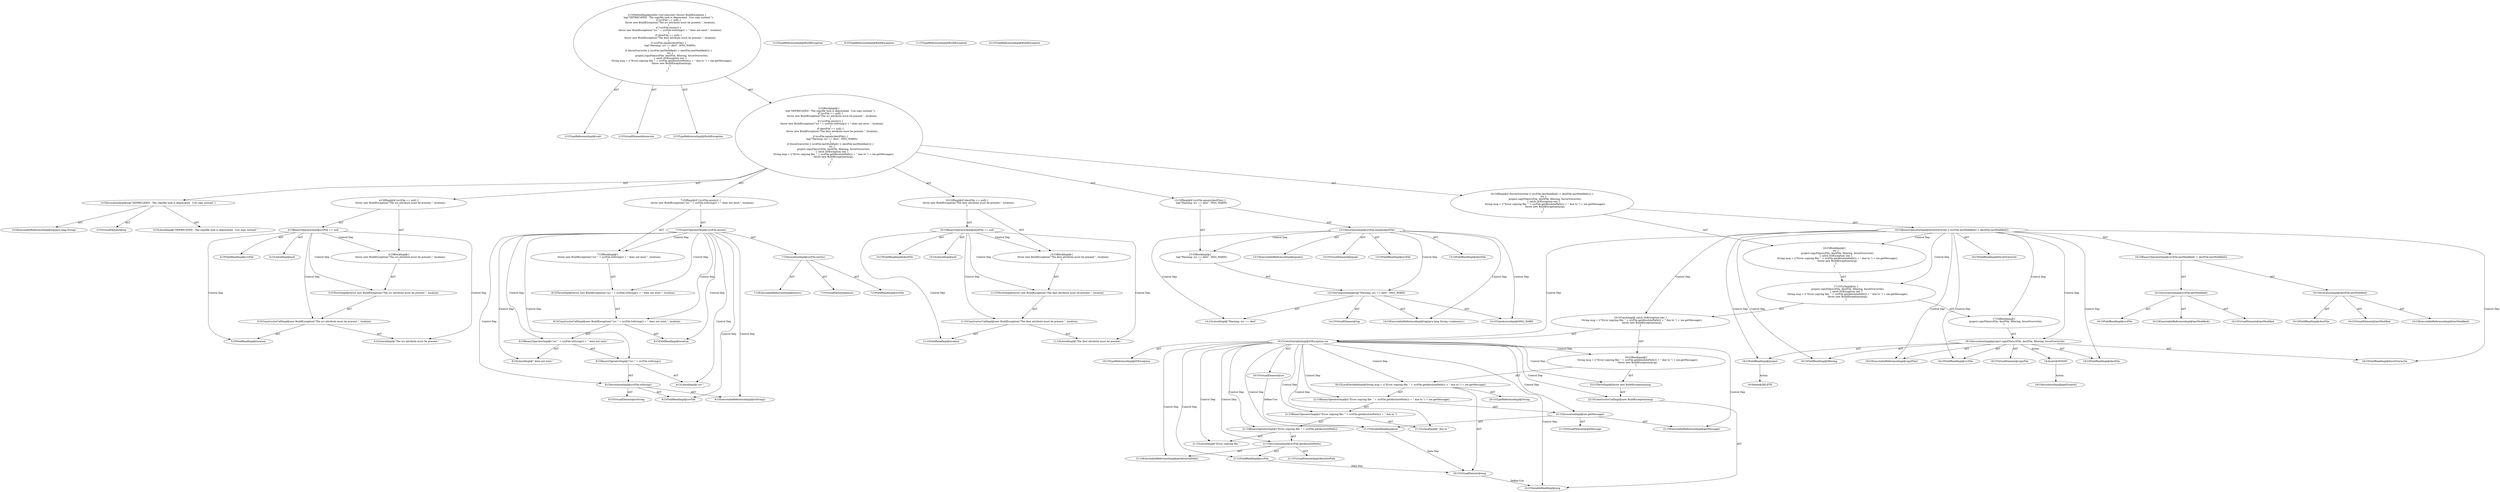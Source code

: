 digraph "execute#?" {
0 [label="2:CtTypeReferenceImpl@void" shape=ellipse]
1 [label="2:CtVirtualElement@execute" shape=ellipse]
2 [label="2:CtTypeReferenceImpl@BuildException" shape=ellipse]
3 [label="3:CtExecutableReferenceImpl@log(java.lang.String)" shape=ellipse]
4 [label="3:CtVirtualElement@log" shape=ellipse]
5 [label="3:CtLiteralImpl@\"DEPRECATED - The copyfile task is deprecated.  Use copy instead.\"" shape=ellipse]
6 [label="3:CtInvocationImpl@log(\"DEPRECATED - The copyfile task is deprecated.  Use copy instead.\")" shape=ellipse]
7 [label="4:CtFieldReadImpl@srcFile" shape=ellipse]
8 [label="4:CtLiteralImpl@null" shape=ellipse]
9 [label="4:CtBinaryOperatorImpl@srcFile == null" shape=ellipse]
10 [label="5:CtTypeReferenceImpl@BuildException" shape=ellipse]
11 [label="5:CtLiteralImpl@\"The src attribute must be present.\"" shape=ellipse]
12 [label="5:CtFieldReadImpl@location" shape=ellipse]
13 [label="5:CtConstructorCallImpl@new BuildException(\"The src attribute must be present.\", location)" shape=ellipse]
14 [label="5:CtThrowImpl@throw new BuildException(\"The src attribute must be present.\", location)" shape=ellipse]
15 [label="4:CtBlockImpl@\{
    throw new BuildException(\"The src attribute must be present.\", location);
\}" shape=ellipse]
16 [label="4:CtIfImpl@if (srcFile == null) \{
    throw new BuildException(\"The src attribute must be present.\", location);
\}" shape=ellipse]
17 [label="7:CtExecutableReferenceImpl@exists()" shape=ellipse]
18 [label="7:CtVirtualElement@exists" shape=ellipse]
19 [label="7:CtFieldReadImpl@srcFile" shape=ellipse]
20 [label="7:CtInvocationImpl@srcFile.exists()" shape=ellipse]
21 [label="7:CtUnaryOperatorImpl@!srcFile.exists()" shape=ellipse]
22 [label="8:CtTypeReferenceImpl@BuildException" shape=ellipse]
23 [label="8:CtLiteralImpl@\"src \"" shape=ellipse]
24 [label="8:CtExecutableReferenceImpl@toString()" shape=ellipse]
25 [label="8:CtVirtualElement@toString" shape=ellipse]
26 [label="8:CtFieldReadImpl@srcFile" shape=ellipse]
27 [label="8:CtInvocationImpl@srcFile.toString()" shape=ellipse]
28 [label="8:CtBinaryOperatorImpl@(\"src \" + srcFile.toString())" shape=ellipse]
29 [label="8:CtLiteralImpl@\" does not exist.\"" shape=ellipse]
30 [label="8:CtBinaryOperatorImpl@(\"src \" + srcFile.toString()) + \" does not exist.\"" shape=ellipse]
31 [label="8:CtFieldReadImpl@location" shape=ellipse]
32 [label="8:CtConstructorCallImpl@new BuildException((\"src \" + srcFile.toString()) + \" does not exist.\", location)" shape=ellipse]
33 [label="8:CtThrowImpl@throw new BuildException((\"src \" + srcFile.toString()) + \" does not exist.\", location)" shape=ellipse]
34 [label="7:CtBlockImpl@\{
    throw new BuildException((\"src \" + srcFile.toString()) + \" does not exist.\", location);
\}" shape=ellipse]
35 [label="7:CtIfImpl@if (!srcFile.exists()) \{
    throw new BuildException((\"src \" + srcFile.toString()) + \" does not exist.\", location);
\}" shape=ellipse]
36 [label="10:CtFieldReadImpl@destFile" shape=ellipse]
37 [label="10:CtLiteralImpl@null" shape=ellipse]
38 [label="10:CtBinaryOperatorImpl@destFile == null" shape=ellipse]
39 [label="11:CtTypeReferenceImpl@BuildException" shape=ellipse]
40 [label="11:CtLiteralImpl@\"The dest attribute must be present.\"" shape=ellipse]
41 [label="11:CtFieldReadImpl@location" shape=ellipse]
42 [label="11:CtConstructorCallImpl@new BuildException(\"The dest attribute must be present.\", location)" shape=ellipse]
43 [label="11:CtThrowImpl@throw new BuildException(\"The dest attribute must be present.\", location)" shape=ellipse]
44 [label="10:CtBlockImpl@\{
    throw new BuildException(\"The dest attribute must be present.\", location);
\}" shape=ellipse]
45 [label="10:CtIfImpl@if (destFile == null) \{
    throw new BuildException(\"The dest attribute must be present.\", location);
\}" shape=ellipse]
46 [label="13:CtExecutableReferenceImpl@equals()" shape=ellipse]
47 [label="13:CtVirtualElement@equals" shape=ellipse]
48 [label="13:CtFieldReadImpl@srcFile" shape=ellipse]
49 [label="13:CtFieldReadImpl@destFile" shape=ellipse]
50 [label="13:CtInvocationImpl@srcFile.equals(destFile)" shape=ellipse]
51 [label="14:CtExecutableReferenceImpl@log(java.lang.String,<unknown>)" shape=ellipse]
52 [label="14:CtVirtualElement@log" shape=ellipse]
53 [label="14:CtLiteralImpl@\"Warning: src == dest\"" shape=ellipse]
54 [label="14:CtTypeAccessImpl@MSG_WARN" shape=ellipse]
55 [label="14:CtInvocationImpl@log(\"Warning: src == dest\", MSG_WARN)" shape=ellipse]
56 [label="13:CtBlockImpl@\{
    log(\"Warning: src == dest\", MSG_WARN);
\}" shape=ellipse]
57 [label="13:CtIfImpl@if (srcFile.equals(destFile)) \{
    log(\"Warning: src == dest\", MSG_WARN);
\}" shape=ellipse]
58 [label="16:CtFieldReadImpl@forceOverwrite" shape=ellipse]
59 [label="16:CtExecutableReferenceImpl@lastModified()" shape=ellipse]
60 [label="16:CtVirtualElement@lastModified" shape=ellipse]
61 [label="16:CtFieldReadImpl@srcFile" shape=ellipse]
62 [label="16:CtInvocationImpl@srcFile.lastModified()" shape=ellipse]
63 [label="16:CtExecutableReferenceImpl@lastModified()" shape=ellipse]
64 [label="16:CtVirtualElement@lastModified" shape=ellipse]
65 [label="16:CtFieldReadImpl@destFile" shape=ellipse]
66 [label="16:CtInvocationImpl@destFile.lastModified()" shape=ellipse]
67 [label="16:CtBinaryOperatorImpl@(srcFile.lastModified() > destFile.lastModified())" shape=ellipse]
68 [label="16:CtBinaryOperatorImpl@forceOverwrite || (srcFile.lastModified() > destFile.lastModified())" shape=ellipse]
69 [label="18:CtExecutableReferenceImpl@copyFile()" shape=ellipse]
70 [label="18:CtVirtualElement@copyFile" shape=ellipse]
71 [label="18:CtFieldReadImpl@project" shape=ellipse]
72 [label="18:CtFieldReadImpl@srcFile" shape=ellipse]
73 [label="18:CtFieldReadImpl@destFile" shape=ellipse]
74 [label="18:CtFieldReadImpl@filtering" shape=ellipse]
75 [label="18:CtFieldReadImpl@forceOverwrite" shape=ellipse]
76 [label="18:CtInvocationImpl@project.copyFile(srcFile, destFile, filtering, forceOverwrite)" shape=ellipse]
77 [label="17:CtBlockImpl@\{
    project.copyFile(srcFile, destFile, filtering, forceOverwrite);
\}" shape=ellipse]
78 [label="19:CtVirtualElement@ioe" shape=ellipse]
79 [label="19:CtTypeReferenceImpl@IOException" shape=ellipse]
80 [label="19:CtCatchVariableImpl@IOException ioe" shape=ellipse]
81 [label="20:CtTypeReferenceImpl@String" shape=ellipse]
82 [label="21:CtLiteralImpl@\"Error copying file: \"" shape=ellipse]
83 [label="21:CtExecutableReferenceImpl@getAbsolutePath()" shape=ellipse]
84 [label="21:CtVirtualElement@getAbsolutePath" shape=ellipse]
85 [label="21:CtFieldReadImpl@srcFile" shape=ellipse]
86 [label="21:CtInvocationImpl@srcFile.getAbsolutePath()" shape=ellipse]
87 [label="21:CtBinaryOperatorImpl@(\"Error copying file: \" + srcFile.getAbsolutePath())" shape=ellipse]
88 [label="21:CtLiteralImpl@\" due to \"" shape=ellipse]
89 [label="21:CtBinaryOperatorImpl@((\"Error copying file: \" + srcFile.getAbsolutePath()) + \" due to \")" shape=ellipse]
90 [label="21:CtExecutableReferenceImpl@getMessage()" shape=ellipse]
91 [label="21:CtVirtualElement@getMessage" shape=ellipse]
92 [label="21:CtVariableReadImpl@ioe" shape=ellipse]
93 [label="21:CtInvocationImpl@ioe.getMessage()" shape=ellipse]
94 [label="21:CtBinaryOperatorImpl@((\"Error copying file: \" + srcFile.getAbsolutePath()) + \" due to \") + ioe.getMessage()" shape=ellipse]
95 [label="20:CtVirtualElement@msg" shape=ellipse]
96 [label="20:CtLocalVariableImpl@String msg = ((\"Error copying file: \" + srcFile.getAbsolutePath()) + \" due to \") + ioe.getMessage()" shape=ellipse]
97 [label="22:CtTypeReferenceImpl@BuildException" shape=ellipse]
98 [label="22:CtVariableReadImpl@msg" shape=ellipse]
99 [label="22:CtConstructorCallImpl@new BuildException(msg)" shape=ellipse]
100 [label="22:CtThrowImpl@throw new BuildException(msg)" shape=ellipse]
101 [label="19:CtBlockImpl@\{
    String msg = ((\"Error copying file: \" + srcFile.getAbsolutePath()) + \" due to \") + ioe.getMessage();
    throw new BuildException(msg);
\}" shape=ellipse]
102 [label="19:CtCatchImpl@ catch (IOException ioe) \{
    String msg = ((\"Error copying file: \" + srcFile.getAbsolutePath()) + \" due to \") + ioe.getMessage();
    throw new BuildException(msg);
\}" shape=ellipse]
103 [label="17:CtTryImpl@try \{
    project.copyFile(srcFile, destFile, filtering, forceOverwrite);
\} catch (IOException ioe) \{
    String msg = ((\"Error copying file: \" + srcFile.getAbsolutePath()) + \" due to \") + ioe.getMessage();
    throw new BuildException(msg);
\}" shape=ellipse]
104 [label="16:CtBlockImpl@\{
    try \{
        project.copyFile(srcFile, destFile, filtering, forceOverwrite);
    \} catch (IOException ioe) \{
        String msg = ((\"Error copying file: \" + srcFile.getAbsolutePath()) + \" due to \") + ioe.getMessage();
        throw new BuildException(msg);
    \}
\}" shape=ellipse]
105 [label="16:CtIfImpl@if (forceOverwrite || (srcFile.lastModified() > destFile.lastModified())) \{
    try \{
        project.copyFile(srcFile, destFile, filtering, forceOverwrite);
    \} catch (IOException ioe) \{
        String msg = ((\"Error copying file: \" + srcFile.getAbsolutePath()) + \" due to \") + ioe.getMessage();
        throw new BuildException(msg);
    \}
\}" shape=ellipse]
106 [label="2:CtBlockImpl@\{
    log(\"DEPRECATED - The copyfile task is deprecated.  Use copy instead.\");
    if (srcFile == null) \{
        throw new BuildException(\"The src attribute must be present.\", location);
    \}
    if (!srcFile.exists()) \{
        throw new BuildException((\"src \" + srcFile.toString()) + \" does not exist.\", location);
    \}
    if (destFile == null) \{
        throw new BuildException(\"The dest attribute must be present.\", location);
    \}
    if (srcFile.equals(destFile)) \{
        log(\"Warning: src == dest\", MSG_WARN);
    \}
    if (forceOverwrite || (srcFile.lastModified() > destFile.lastModified())) \{
        try \{
            project.copyFile(srcFile, destFile, filtering, forceOverwrite);
        \} catch (IOException ioe) \{
            String msg = ((\"Error copying file: \" + srcFile.getAbsolutePath()) + \" due to \") + ioe.getMessage();
            throw new BuildException(msg);
        \}
    \}
\}" shape=ellipse]
107 [label="2:CtMethodImpl@public void execute() throws BuildException \{
    log(\"DEPRECATED - The copyfile task is deprecated.  Use copy instead.\");
    if (srcFile == null) \{
        throw new BuildException(\"The src attribute must be present.\", location);
    \}
    if (!srcFile.exists()) \{
        throw new BuildException((\"src \" + srcFile.toString()) + \" does not exist.\", location);
    \}
    if (destFile == null) \{
        throw new BuildException(\"The dest attribute must be present.\", location);
    \}
    if (srcFile.equals(destFile)) \{
        log(\"Warning: src == dest\", MSG_WARN);
    \}
    if (forceOverwrite || (srcFile.lastModified() > destFile.lastModified())) \{
        try \{
            project.copyFile(srcFile, destFile, filtering, forceOverwrite);
        \} catch (IOException ioe) \{
            String msg = ((\"Error copying file: \" + srcFile.getAbsolutePath()) + \" due to \") + ioe.getMessage();
            throw new BuildException(msg);
        \}
    \}
\}" shape=ellipse]
108 [label="18:Delete@DELETE" shape=ellipse]
109 [label="18:Insert@INSERT" shape=ellipse]
110 [label="18:CtInvocationImpl@getProject()" shape=ellipse]
6 -> 4 [label="AST"];
6 -> 3 [label="AST"];
6 -> 5 [label="AST"];
9 -> 7 [label="AST"];
9 -> 8 [label="AST"];
9 -> 15 [label="Control Dep"];
9 -> 14 [label="Control Dep"];
9 -> 13 [label="Control Dep"];
9 -> 11 [label="Control Dep"];
9 -> 12 [label="Control Dep"];
13 -> 11 [label="AST"];
13 -> 12 [label="AST"];
14 -> 13 [label="AST"];
15 -> 14 [label="AST"];
16 -> 9 [label="AST"];
16 -> 15 [label="AST"];
20 -> 18 [label="AST"];
20 -> 19 [label="AST"];
20 -> 17 [label="AST"];
21 -> 20 [label="AST"];
21 -> 34 [label="Control Dep"];
21 -> 33 [label="Control Dep"];
21 -> 32 [label="Control Dep"];
21 -> 30 [label="Control Dep"];
21 -> 28 [label="Control Dep"];
21 -> 23 [label="Control Dep"];
21 -> 27 [label="Control Dep"];
21 -> 24 [label="Control Dep"];
21 -> 26 [label="Control Dep"];
21 -> 29 [label="Control Dep"];
21 -> 31 [label="Control Dep"];
27 -> 25 [label="AST"];
27 -> 26 [label="AST"];
27 -> 24 [label="AST"];
28 -> 23 [label="AST"];
28 -> 27 [label="AST"];
30 -> 28 [label="AST"];
30 -> 29 [label="AST"];
32 -> 30 [label="AST"];
32 -> 31 [label="AST"];
33 -> 32 [label="AST"];
34 -> 33 [label="AST"];
35 -> 21 [label="AST"];
35 -> 34 [label="AST"];
38 -> 36 [label="AST"];
38 -> 37 [label="AST"];
38 -> 44 [label="Control Dep"];
38 -> 43 [label="Control Dep"];
38 -> 42 [label="Control Dep"];
38 -> 40 [label="Control Dep"];
38 -> 41 [label="Control Dep"];
42 -> 40 [label="AST"];
42 -> 41 [label="AST"];
43 -> 42 [label="AST"];
44 -> 43 [label="AST"];
45 -> 38 [label="AST"];
45 -> 44 [label="AST"];
50 -> 47 [label="AST"];
50 -> 48 [label="AST"];
50 -> 46 [label="AST"];
50 -> 49 [label="AST"];
50 -> 56 [label="Control Dep"];
50 -> 55 [label="Control Dep"];
50 -> 51 [label="Control Dep"];
50 -> 53 [label="Control Dep"];
50 -> 54 [label="Control Dep"];
55 -> 52 [label="AST"];
55 -> 51 [label="AST"];
55 -> 53 [label="AST"];
55 -> 54 [label="AST"];
56 -> 55 [label="AST"];
57 -> 50 [label="AST"];
57 -> 56 [label="AST"];
62 -> 60 [label="AST"];
62 -> 61 [label="AST"];
62 -> 59 [label="AST"];
66 -> 64 [label="AST"];
66 -> 65 [label="AST"];
66 -> 63 [label="AST"];
67 -> 62 [label="AST"];
67 -> 66 [label="AST"];
68 -> 58 [label="AST"];
68 -> 67 [label="AST"];
68 -> 104 [label="Control Dep"];
68 -> 103 [label="Control Dep"];
68 -> 77 [label="Control Dep"];
68 -> 76 [label="Control Dep"];
68 -> 69 [label="Control Dep"];
68 -> 71 [label="Control Dep"];
68 -> 72 [label="Control Dep"];
68 -> 73 [label="Control Dep"];
68 -> 74 [label="Control Dep"];
68 -> 75 [label="Control Dep"];
68 -> 102 [label="Control Dep"];
68 -> 80 [label="Control Dep"];
71 -> 108 [label="Action"];
76 -> 70 [label="AST"];
76 -> 71 [label="AST"];
76 -> 69 [label="AST"];
76 -> 72 [label="AST"];
76 -> 73 [label="AST"];
76 -> 74 [label="AST"];
76 -> 75 [label="AST"];
76 -> 109 [label="Action"];
77 -> 76 [label="AST"];
78 -> 92 [label="Define-Use"];
80 -> 78 [label="AST"];
80 -> 79 [label="AST"];
80 -> 101 [label="Control Dep"];
80 -> 96 [label="Control Dep"];
80 -> 94 [label="Control Dep"];
80 -> 89 [label="Control Dep"];
80 -> 87 [label="Control Dep"];
80 -> 82 [label="Control Dep"];
80 -> 86 [label="Control Dep"];
80 -> 83 [label="Control Dep"];
80 -> 85 [label="Control Dep"];
80 -> 88 [label="Control Dep"];
80 -> 93 [label="Control Dep"];
80 -> 90 [label="Control Dep"];
80 -> 92 [label="Control Dep"];
80 -> 100 [label="Control Dep"];
80 -> 99 [label="Control Dep"];
80 -> 98 [label="Control Dep"];
85 -> 95 [label="Data Dep"];
86 -> 84 [label="AST"];
86 -> 85 [label="AST"];
86 -> 83 [label="AST"];
87 -> 82 [label="AST"];
87 -> 86 [label="AST"];
89 -> 87 [label="AST"];
89 -> 88 [label="AST"];
92 -> 95 [label="Data Dep"];
93 -> 91 [label="AST"];
93 -> 92 [label="AST"];
93 -> 90 [label="AST"];
94 -> 89 [label="AST"];
94 -> 93 [label="AST"];
95 -> 98 [label="Define-Use"];
96 -> 95 [label="AST"];
96 -> 81 [label="AST"];
96 -> 94 [label="AST"];
99 -> 98 [label="AST"];
100 -> 99 [label="AST"];
101 -> 96 [label="AST"];
101 -> 100 [label="AST"];
102 -> 80 [label="AST"];
102 -> 101 [label="AST"];
103 -> 77 [label="AST"];
103 -> 102 [label="AST"];
104 -> 103 [label="AST"];
105 -> 68 [label="AST"];
105 -> 104 [label="AST"];
106 -> 6 [label="AST"];
106 -> 16 [label="AST"];
106 -> 35 [label="AST"];
106 -> 45 [label="AST"];
106 -> 57 [label="AST"];
106 -> 105 [label="AST"];
107 -> 1 [label="AST"];
107 -> 0 [label="AST"];
107 -> 2 [label="AST"];
107 -> 106 [label="AST"];
109 -> 110 [label="Action"];
}